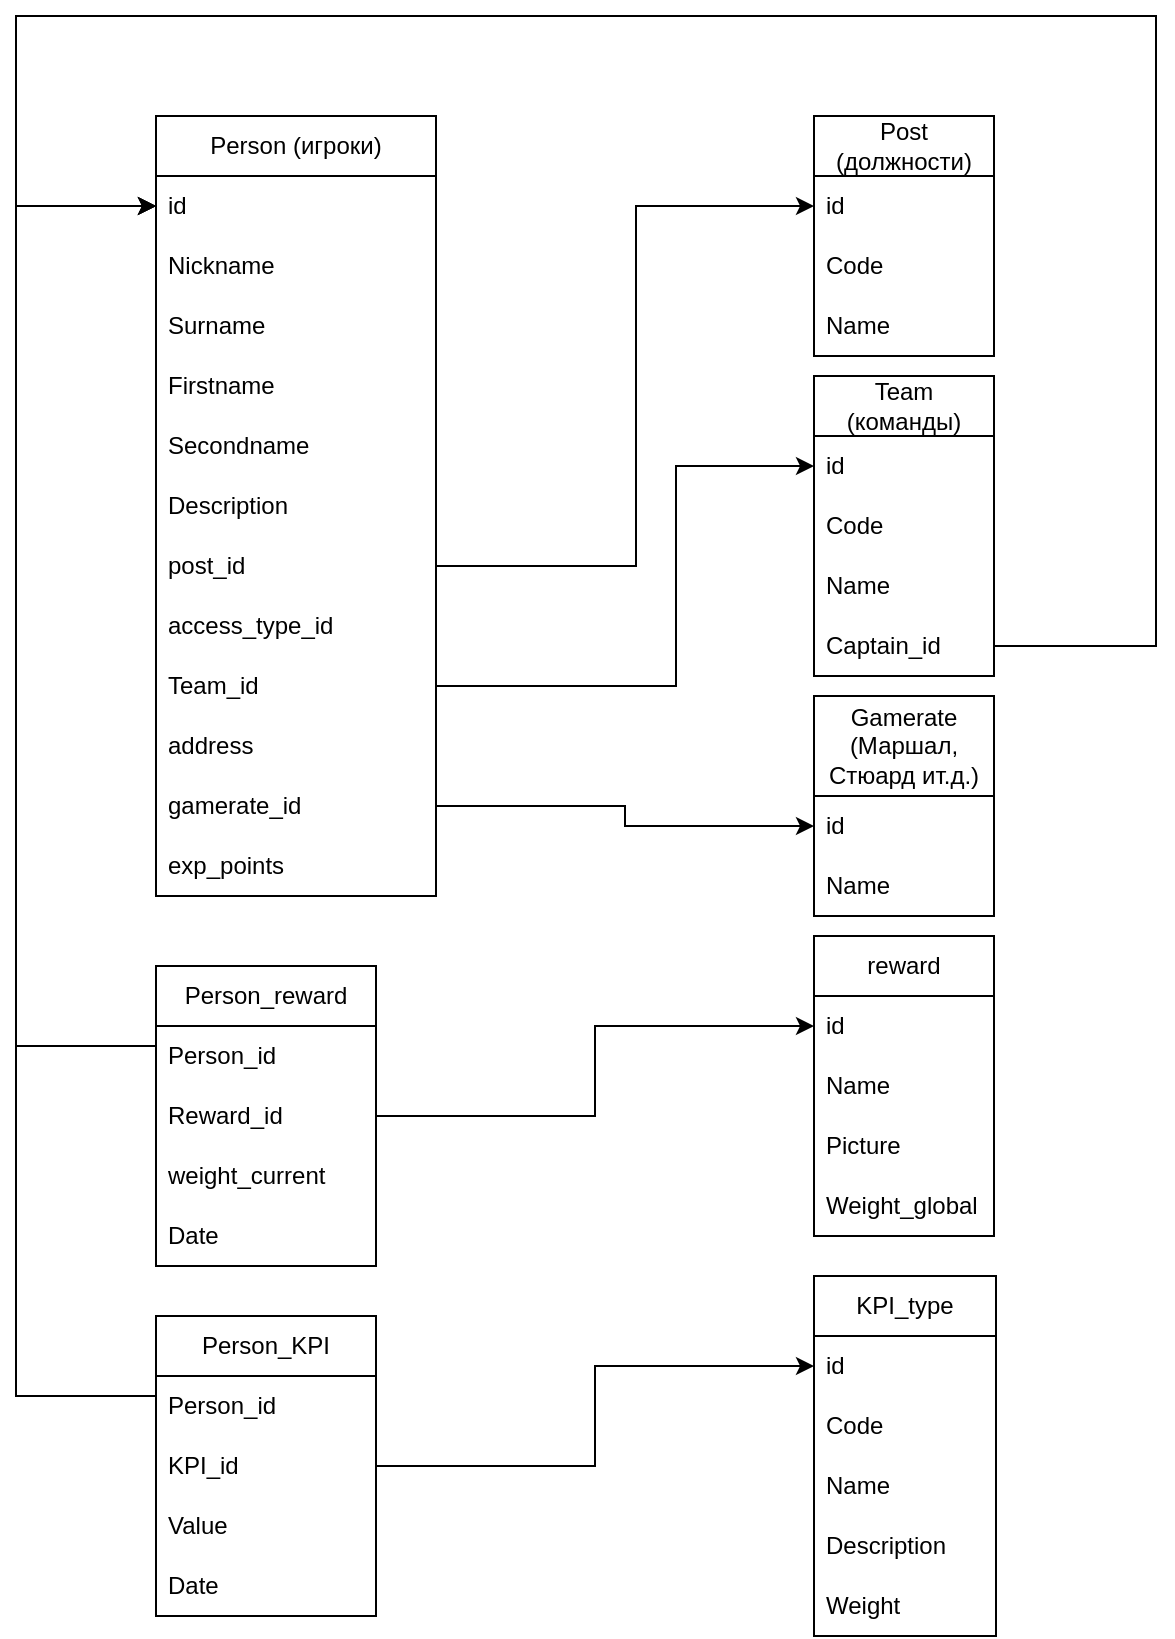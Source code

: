 <mxfile version="22.0.8" type="github">
  <diagram name="Страница — 1" id="BH0KUdok1_8wHToIUYDS">
    <mxGraphModel dx="2261" dy="776" grid="1" gridSize="10" guides="1" tooltips="1" connect="1" arrows="1" fold="1" page="1" pageScale="1" pageWidth="827" pageHeight="1169" math="0" shadow="0">
      <root>
        <mxCell id="0" />
        <mxCell id="1" parent="0" />
        <mxCell id="BMj5wqXqnZ3jkg9GxyGE-1" value="Person (игроки)" style="swimlane;fontStyle=0;childLayout=stackLayout;horizontal=1;startSize=30;horizontalStack=0;resizeParent=1;resizeParentMax=0;resizeLast=0;collapsible=1;marginBottom=0;whiteSpace=wrap;html=1;align=center;" vertex="1" parent="1">
          <mxGeometry x="40" y="80" width="140" height="390" as="geometry" />
        </mxCell>
        <mxCell id="BMj5wqXqnZ3jkg9GxyGE-2" value="id" style="text;strokeColor=none;fillColor=none;align=left;verticalAlign=middle;spacingLeft=4;spacingRight=4;overflow=hidden;points=[[0,0.5],[1,0.5]];portConstraint=eastwest;rotatable=0;whiteSpace=wrap;html=1;" vertex="1" parent="BMj5wqXqnZ3jkg9GxyGE-1">
          <mxGeometry y="30" width="140" height="30" as="geometry" />
        </mxCell>
        <mxCell id="BMj5wqXqnZ3jkg9GxyGE-3" value="Nickname" style="text;strokeColor=none;fillColor=none;align=left;verticalAlign=middle;spacingLeft=4;spacingRight=4;overflow=hidden;points=[[0,0.5],[1,0.5]];portConstraint=eastwest;rotatable=0;whiteSpace=wrap;html=1;" vertex="1" parent="BMj5wqXqnZ3jkg9GxyGE-1">
          <mxGeometry y="60" width="140" height="30" as="geometry" />
        </mxCell>
        <mxCell id="BMj5wqXqnZ3jkg9GxyGE-4" value="Surname" style="text;strokeColor=none;fillColor=none;align=left;verticalAlign=middle;spacingLeft=4;spacingRight=4;overflow=hidden;points=[[0,0.5],[1,0.5]];portConstraint=eastwest;rotatable=0;whiteSpace=wrap;html=1;" vertex="1" parent="BMj5wqXqnZ3jkg9GxyGE-1">
          <mxGeometry y="90" width="140" height="30" as="geometry" />
        </mxCell>
        <mxCell id="BMj5wqXqnZ3jkg9GxyGE-6" value="Firstname" style="text;strokeColor=none;fillColor=none;align=left;verticalAlign=middle;spacingLeft=4;spacingRight=4;overflow=hidden;points=[[0,0.5],[1,0.5]];portConstraint=eastwest;rotatable=0;whiteSpace=wrap;html=1;" vertex="1" parent="BMj5wqXqnZ3jkg9GxyGE-1">
          <mxGeometry y="120" width="140" height="30" as="geometry" />
        </mxCell>
        <mxCell id="BMj5wqXqnZ3jkg9GxyGE-7" value="Secondname" style="text;strokeColor=none;fillColor=none;align=left;verticalAlign=middle;spacingLeft=4;spacingRight=4;overflow=hidden;points=[[0,0.5],[1,0.5]];portConstraint=eastwest;rotatable=0;whiteSpace=wrap;html=1;" vertex="1" parent="BMj5wqXqnZ3jkg9GxyGE-1">
          <mxGeometry y="150" width="140" height="30" as="geometry" />
        </mxCell>
        <mxCell id="BMj5wqXqnZ3jkg9GxyGE-11" value="Description" style="text;strokeColor=none;fillColor=none;align=left;verticalAlign=middle;spacingLeft=4;spacingRight=4;overflow=hidden;points=[[0,0.5],[1,0.5]];portConstraint=eastwest;rotatable=0;whiteSpace=wrap;html=1;" vertex="1" parent="BMj5wqXqnZ3jkg9GxyGE-1">
          <mxGeometry y="180" width="140" height="30" as="geometry" />
        </mxCell>
        <mxCell id="BMj5wqXqnZ3jkg9GxyGE-8" value="post_id" style="text;strokeColor=none;fillColor=none;align=left;verticalAlign=middle;spacingLeft=4;spacingRight=4;overflow=hidden;points=[[0,0.5],[1,0.5]];portConstraint=eastwest;rotatable=0;whiteSpace=wrap;html=1;" vertex="1" parent="BMj5wqXqnZ3jkg9GxyGE-1">
          <mxGeometry y="210" width="140" height="30" as="geometry" />
        </mxCell>
        <mxCell id="BMj5wqXqnZ3jkg9GxyGE-9" value="access_type_id" style="text;strokeColor=none;fillColor=none;align=left;verticalAlign=middle;spacingLeft=4;spacingRight=4;overflow=hidden;points=[[0,0.5],[1,0.5]];portConstraint=eastwest;rotatable=0;whiteSpace=wrap;html=1;" vertex="1" parent="BMj5wqXqnZ3jkg9GxyGE-1">
          <mxGeometry y="240" width="140" height="30" as="geometry" />
        </mxCell>
        <mxCell id="BMj5wqXqnZ3jkg9GxyGE-12" value="Team_id" style="text;strokeColor=none;fillColor=none;align=left;verticalAlign=middle;spacingLeft=4;spacingRight=4;overflow=hidden;points=[[0,0.5],[1,0.5]];portConstraint=eastwest;rotatable=0;whiteSpace=wrap;html=1;" vertex="1" parent="BMj5wqXqnZ3jkg9GxyGE-1">
          <mxGeometry y="270" width="140" height="30" as="geometry" />
        </mxCell>
        <mxCell id="BMj5wqXqnZ3jkg9GxyGE-10" value="address" style="text;strokeColor=none;fillColor=none;align=left;verticalAlign=middle;spacingLeft=4;spacingRight=4;overflow=hidden;points=[[0,0.5],[1,0.5]];portConstraint=eastwest;rotatable=0;whiteSpace=wrap;html=1;" vertex="1" parent="BMj5wqXqnZ3jkg9GxyGE-1">
          <mxGeometry y="300" width="140" height="30" as="geometry" />
        </mxCell>
        <mxCell id="BMj5wqXqnZ3jkg9GxyGE-13" value="gamerate_id" style="text;strokeColor=none;fillColor=none;align=left;verticalAlign=middle;spacingLeft=4;spacingRight=4;overflow=hidden;points=[[0,0.5],[1,0.5]];portConstraint=eastwest;rotatable=0;whiteSpace=wrap;html=1;" vertex="1" parent="BMj5wqXqnZ3jkg9GxyGE-1">
          <mxGeometry y="330" width="140" height="30" as="geometry" />
        </mxCell>
        <mxCell id="BMj5wqXqnZ3jkg9GxyGE-14" value="exp_points" style="text;strokeColor=none;fillColor=none;align=left;verticalAlign=middle;spacingLeft=4;spacingRight=4;overflow=hidden;points=[[0,0.5],[1,0.5]];portConstraint=eastwest;rotatable=0;whiteSpace=wrap;html=1;" vertex="1" parent="BMj5wqXqnZ3jkg9GxyGE-1">
          <mxGeometry y="360" width="140" height="30" as="geometry" />
        </mxCell>
        <mxCell id="BMj5wqXqnZ3jkg9GxyGE-15" value="Post (должности)" style="swimlane;fontStyle=0;childLayout=stackLayout;horizontal=1;startSize=30;horizontalStack=0;resizeParent=1;resizeParentMax=0;resizeLast=0;collapsible=1;marginBottom=0;whiteSpace=wrap;html=1;" vertex="1" parent="1">
          <mxGeometry x="369" y="80" width="90" height="120" as="geometry">
            <mxRectangle x="520" y="80" width="60" height="30" as="alternateBounds" />
          </mxGeometry>
        </mxCell>
        <mxCell id="BMj5wqXqnZ3jkg9GxyGE-16" value="id" style="text;strokeColor=none;fillColor=none;align=left;verticalAlign=middle;spacingLeft=4;spacingRight=4;overflow=hidden;points=[[0,0.5],[1,0.5]];portConstraint=eastwest;rotatable=0;whiteSpace=wrap;html=1;" vertex="1" parent="BMj5wqXqnZ3jkg9GxyGE-15">
          <mxGeometry y="30" width="90" height="30" as="geometry" />
        </mxCell>
        <mxCell id="BMj5wqXqnZ3jkg9GxyGE-17" value="Code" style="text;strokeColor=none;fillColor=none;align=left;verticalAlign=middle;spacingLeft=4;spacingRight=4;overflow=hidden;points=[[0,0.5],[1,0.5]];portConstraint=eastwest;rotatable=0;whiteSpace=wrap;html=1;" vertex="1" parent="BMj5wqXqnZ3jkg9GxyGE-15">
          <mxGeometry y="60" width="90" height="30" as="geometry" />
        </mxCell>
        <mxCell id="BMj5wqXqnZ3jkg9GxyGE-18" value="Name" style="text;strokeColor=none;fillColor=none;align=left;verticalAlign=middle;spacingLeft=4;spacingRight=4;overflow=hidden;points=[[0,0.5],[1,0.5]];portConstraint=eastwest;rotatable=0;whiteSpace=wrap;html=1;" vertex="1" parent="BMj5wqXqnZ3jkg9GxyGE-15">
          <mxGeometry y="90" width="90" height="30" as="geometry" />
        </mxCell>
        <mxCell id="BMj5wqXqnZ3jkg9GxyGE-19" style="edgeStyle=orthogonalEdgeStyle;rounded=0;orthogonalLoop=1;jettySize=auto;html=1;" edge="1" parent="1" source="BMj5wqXqnZ3jkg9GxyGE-8" target="BMj5wqXqnZ3jkg9GxyGE-16">
          <mxGeometry relative="1" as="geometry">
            <Array as="points">
              <mxPoint x="280" y="305" />
              <mxPoint x="280" y="125" />
            </Array>
          </mxGeometry>
        </mxCell>
        <mxCell id="BMj5wqXqnZ3jkg9GxyGE-20" value="Team (команды)" style="swimlane;fontStyle=0;childLayout=stackLayout;horizontal=1;startSize=30;horizontalStack=0;resizeParent=1;resizeParentMax=0;resizeLast=0;collapsible=1;marginBottom=0;whiteSpace=wrap;html=1;" vertex="1" parent="1">
          <mxGeometry x="369" y="210" width="90" height="150" as="geometry" />
        </mxCell>
        <mxCell id="BMj5wqXqnZ3jkg9GxyGE-21" value="id" style="text;strokeColor=none;fillColor=none;align=left;verticalAlign=middle;spacingLeft=4;spacingRight=4;overflow=hidden;points=[[0,0.5],[1,0.5]];portConstraint=eastwest;rotatable=0;whiteSpace=wrap;html=1;" vertex="1" parent="BMj5wqXqnZ3jkg9GxyGE-20">
          <mxGeometry y="30" width="90" height="30" as="geometry" />
        </mxCell>
        <mxCell id="BMj5wqXqnZ3jkg9GxyGE-22" value="Code" style="text;strokeColor=none;fillColor=none;align=left;verticalAlign=middle;spacingLeft=4;spacingRight=4;overflow=hidden;points=[[0,0.5],[1,0.5]];portConstraint=eastwest;rotatable=0;whiteSpace=wrap;html=1;" vertex="1" parent="BMj5wqXqnZ3jkg9GxyGE-20">
          <mxGeometry y="60" width="90" height="30" as="geometry" />
        </mxCell>
        <mxCell id="BMj5wqXqnZ3jkg9GxyGE-23" value="Name" style="text;strokeColor=none;fillColor=none;align=left;verticalAlign=middle;spacingLeft=4;spacingRight=4;overflow=hidden;points=[[0,0.5],[1,0.5]];portConstraint=eastwest;rotatable=0;whiteSpace=wrap;html=1;" vertex="1" parent="BMj5wqXqnZ3jkg9GxyGE-20">
          <mxGeometry y="90" width="90" height="30" as="geometry" />
        </mxCell>
        <mxCell id="BMj5wqXqnZ3jkg9GxyGE-24" value="Captain_id" style="text;strokeColor=none;fillColor=none;align=left;verticalAlign=middle;spacingLeft=4;spacingRight=4;overflow=hidden;points=[[0,0.5],[1,0.5]];portConstraint=eastwest;rotatable=0;whiteSpace=wrap;html=1;" vertex="1" parent="BMj5wqXqnZ3jkg9GxyGE-20">
          <mxGeometry y="120" width="90" height="30" as="geometry" />
        </mxCell>
        <mxCell id="BMj5wqXqnZ3jkg9GxyGE-25" style="edgeStyle=orthogonalEdgeStyle;rounded=0;orthogonalLoop=1;jettySize=auto;html=1;" edge="1" parent="1" source="BMj5wqXqnZ3jkg9GxyGE-24" target="BMj5wqXqnZ3jkg9GxyGE-2">
          <mxGeometry relative="1" as="geometry">
            <Array as="points">
              <mxPoint x="540" y="345" />
              <mxPoint x="540" y="30" />
              <mxPoint x="-30" y="30" />
              <mxPoint x="-30" y="125" />
            </Array>
          </mxGeometry>
        </mxCell>
        <mxCell id="BMj5wqXqnZ3jkg9GxyGE-27" style="edgeStyle=orthogonalEdgeStyle;rounded=0;orthogonalLoop=1;jettySize=auto;html=1;entryX=0;entryY=0.5;entryDx=0;entryDy=0;" edge="1" parent="1" source="BMj5wqXqnZ3jkg9GxyGE-12" target="BMj5wqXqnZ3jkg9GxyGE-21">
          <mxGeometry relative="1" as="geometry">
            <Array as="points">
              <mxPoint x="300" y="365" />
              <mxPoint x="300" y="255" />
            </Array>
          </mxGeometry>
        </mxCell>
        <mxCell id="BMj5wqXqnZ3jkg9GxyGE-30" value="Gamerate (Маршал, Стюард ит.д.)" style="swimlane;fontStyle=0;childLayout=stackLayout;horizontal=1;startSize=50;horizontalStack=0;resizeParent=1;resizeParentMax=0;resizeLast=0;collapsible=1;marginBottom=0;whiteSpace=wrap;html=1;" vertex="1" parent="1">
          <mxGeometry x="369" y="370" width="90" height="110" as="geometry" />
        </mxCell>
        <mxCell id="BMj5wqXqnZ3jkg9GxyGE-31" value="id" style="text;strokeColor=none;fillColor=none;align=left;verticalAlign=middle;spacingLeft=4;spacingRight=4;overflow=hidden;points=[[0,0.5],[1,0.5]];portConstraint=eastwest;rotatable=0;whiteSpace=wrap;html=1;" vertex="1" parent="BMj5wqXqnZ3jkg9GxyGE-30">
          <mxGeometry y="50" width="90" height="30" as="geometry" />
        </mxCell>
        <mxCell id="BMj5wqXqnZ3jkg9GxyGE-32" value="Name" style="text;strokeColor=none;fillColor=none;align=left;verticalAlign=middle;spacingLeft=4;spacingRight=4;overflow=hidden;points=[[0,0.5],[1,0.5]];portConstraint=eastwest;rotatable=0;whiteSpace=wrap;html=1;" vertex="1" parent="BMj5wqXqnZ3jkg9GxyGE-30">
          <mxGeometry y="80" width="90" height="30" as="geometry" />
        </mxCell>
        <mxCell id="BMj5wqXqnZ3jkg9GxyGE-34" style="edgeStyle=orthogonalEdgeStyle;rounded=0;orthogonalLoop=1;jettySize=auto;html=1;" edge="1" parent="1" source="BMj5wqXqnZ3jkg9GxyGE-13" target="BMj5wqXqnZ3jkg9GxyGE-31">
          <mxGeometry relative="1" as="geometry" />
        </mxCell>
        <mxCell id="BMj5wqXqnZ3jkg9GxyGE-35" value="reward" style="swimlane;fontStyle=0;childLayout=stackLayout;horizontal=1;startSize=30;horizontalStack=0;resizeParent=1;resizeParentMax=0;resizeLast=0;collapsible=1;marginBottom=0;whiteSpace=wrap;html=1;" vertex="1" parent="1">
          <mxGeometry x="369" y="490" width="90" height="150" as="geometry" />
        </mxCell>
        <mxCell id="BMj5wqXqnZ3jkg9GxyGE-36" value="id" style="text;strokeColor=none;fillColor=none;align=left;verticalAlign=middle;spacingLeft=4;spacingRight=4;overflow=hidden;points=[[0,0.5],[1,0.5]];portConstraint=eastwest;rotatable=0;whiteSpace=wrap;html=1;" vertex="1" parent="BMj5wqXqnZ3jkg9GxyGE-35">
          <mxGeometry y="30" width="90" height="30" as="geometry" />
        </mxCell>
        <mxCell id="BMj5wqXqnZ3jkg9GxyGE-37" value="Name" style="text;strokeColor=none;fillColor=none;align=left;verticalAlign=middle;spacingLeft=4;spacingRight=4;overflow=hidden;points=[[0,0.5],[1,0.5]];portConstraint=eastwest;rotatable=0;whiteSpace=wrap;html=1;" vertex="1" parent="BMj5wqXqnZ3jkg9GxyGE-35">
          <mxGeometry y="60" width="90" height="30" as="geometry" />
        </mxCell>
        <mxCell id="BMj5wqXqnZ3jkg9GxyGE-38" value="Picture" style="text;strokeColor=none;fillColor=none;align=left;verticalAlign=middle;spacingLeft=4;spacingRight=4;overflow=hidden;points=[[0,0.5],[1,0.5]];portConstraint=eastwest;rotatable=0;whiteSpace=wrap;html=1;" vertex="1" parent="BMj5wqXqnZ3jkg9GxyGE-35">
          <mxGeometry y="90" width="90" height="30" as="geometry" />
        </mxCell>
        <mxCell id="BMj5wqXqnZ3jkg9GxyGE-51" value="Weight_global" style="text;strokeColor=none;fillColor=none;align=left;verticalAlign=middle;spacingLeft=4;spacingRight=4;overflow=hidden;points=[[0,0.5],[1,0.5]];portConstraint=eastwest;rotatable=0;whiteSpace=wrap;html=1;" vertex="1" parent="BMj5wqXqnZ3jkg9GxyGE-35">
          <mxGeometry y="120" width="90" height="30" as="geometry" />
        </mxCell>
        <mxCell id="BMj5wqXqnZ3jkg9GxyGE-41" value="Person_reward" style="swimlane;fontStyle=0;childLayout=stackLayout;horizontal=1;startSize=30;horizontalStack=0;resizeParent=1;resizeParentMax=0;resizeLast=0;collapsible=1;marginBottom=0;whiteSpace=wrap;html=1;" vertex="1" parent="1">
          <mxGeometry x="40" y="505" width="110" height="150" as="geometry" />
        </mxCell>
        <mxCell id="BMj5wqXqnZ3jkg9GxyGE-42" value="Person_id" style="text;strokeColor=none;fillColor=none;align=left;verticalAlign=middle;spacingLeft=4;spacingRight=4;overflow=hidden;points=[[0,0.5],[1,0.5]];portConstraint=eastwest;rotatable=0;whiteSpace=wrap;html=1;" vertex="1" parent="BMj5wqXqnZ3jkg9GxyGE-41">
          <mxGeometry y="30" width="110" height="30" as="geometry" />
        </mxCell>
        <mxCell id="BMj5wqXqnZ3jkg9GxyGE-43" value="Reward_id" style="text;strokeColor=none;fillColor=none;align=left;verticalAlign=middle;spacingLeft=4;spacingRight=4;overflow=hidden;points=[[0,0.5],[1,0.5]];portConstraint=eastwest;rotatable=0;whiteSpace=wrap;html=1;" vertex="1" parent="BMj5wqXqnZ3jkg9GxyGE-41">
          <mxGeometry y="60" width="110" height="30" as="geometry" />
        </mxCell>
        <mxCell id="BMj5wqXqnZ3jkg9GxyGE-44" value="weight_current" style="text;strokeColor=none;fillColor=none;align=left;verticalAlign=middle;spacingLeft=4;spacingRight=4;overflow=hidden;points=[[0,0.5],[1,0.5]];portConstraint=eastwest;rotatable=0;whiteSpace=wrap;html=1;" vertex="1" parent="BMj5wqXqnZ3jkg9GxyGE-41">
          <mxGeometry y="90" width="110" height="30" as="geometry" />
        </mxCell>
        <mxCell id="BMj5wqXqnZ3jkg9GxyGE-61" value="Date" style="text;strokeColor=none;fillColor=none;align=left;verticalAlign=middle;spacingLeft=4;spacingRight=4;overflow=hidden;points=[[0,0.5],[1,0.5]];portConstraint=eastwest;rotatable=0;whiteSpace=wrap;html=1;" vertex="1" parent="BMj5wqXqnZ3jkg9GxyGE-41">
          <mxGeometry y="120" width="110" height="30" as="geometry" />
        </mxCell>
        <mxCell id="BMj5wqXqnZ3jkg9GxyGE-45" style="edgeStyle=orthogonalEdgeStyle;rounded=0;orthogonalLoop=1;jettySize=auto;html=1;entryX=0;entryY=0.5;entryDx=0;entryDy=0;" edge="1" parent="1" source="BMj5wqXqnZ3jkg9GxyGE-43" target="BMj5wqXqnZ3jkg9GxyGE-36">
          <mxGeometry relative="1" as="geometry" />
        </mxCell>
        <mxCell id="BMj5wqXqnZ3jkg9GxyGE-46" style="edgeStyle=orthogonalEdgeStyle;rounded=0;orthogonalLoop=1;jettySize=auto;html=1;entryX=0;entryY=0.5;entryDx=0;entryDy=0;" edge="1" parent="1" source="BMj5wqXqnZ3jkg9GxyGE-42" target="BMj5wqXqnZ3jkg9GxyGE-2">
          <mxGeometry relative="1" as="geometry">
            <Array as="points">
              <mxPoint x="-30" y="545" />
              <mxPoint x="-30" y="125" />
            </Array>
          </mxGeometry>
        </mxCell>
        <mxCell id="BMj5wqXqnZ3jkg9GxyGE-47" value="KPI_type" style="swimlane;fontStyle=0;childLayout=stackLayout;horizontal=1;startSize=30;horizontalStack=0;resizeParent=1;resizeParentMax=0;resizeLast=0;collapsible=1;marginBottom=0;whiteSpace=wrap;html=1;" vertex="1" parent="1">
          <mxGeometry x="369" y="660" width="91" height="180" as="geometry" />
        </mxCell>
        <mxCell id="BMj5wqXqnZ3jkg9GxyGE-48" value="id" style="text;strokeColor=none;fillColor=none;align=left;verticalAlign=middle;spacingLeft=4;spacingRight=4;overflow=hidden;points=[[0,0.5],[1,0.5]];portConstraint=eastwest;rotatable=0;whiteSpace=wrap;html=1;" vertex="1" parent="BMj5wqXqnZ3jkg9GxyGE-47">
          <mxGeometry y="30" width="91" height="30" as="geometry" />
        </mxCell>
        <mxCell id="BMj5wqXqnZ3jkg9GxyGE-59" value="Code" style="text;strokeColor=none;fillColor=none;align=left;verticalAlign=middle;spacingLeft=4;spacingRight=4;overflow=hidden;points=[[0,0.5],[1,0.5]];portConstraint=eastwest;rotatable=0;whiteSpace=wrap;html=1;" vertex="1" parent="BMj5wqXqnZ3jkg9GxyGE-47">
          <mxGeometry y="60" width="91" height="30" as="geometry" />
        </mxCell>
        <mxCell id="BMj5wqXqnZ3jkg9GxyGE-49" value="Name" style="text;strokeColor=none;fillColor=none;align=left;verticalAlign=middle;spacingLeft=4;spacingRight=4;overflow=hidden;points=[[0,0.5],[1,0.5]];portConstraint=eastwest;rotatable=0;whiteSpace=wrap;html=1;" vertex="1" parent="BMj5wqXqnZ3jkg9GxyGE-47">
          <mxGeometry y="90" width="91" height="30" as="geometry" />
        </mxCell>
        <mxCell id="BMj5wqXqnZ3jkg9GxyGE-50" value="Description" style="text;strokeColor=none;fillColor=none;align=left;verticalAlign=middle;spacingLeft=4;spacingRight=4;overflow=hidden;points=[[0,0.5],[1,0.5]];portConstraint=eastwest;rotatable=0;whiteSpace=wrap;html=1;" vertex="1" parent="BMj5wqXqnZ3jkg9GxyGE-47">
          <mxGeometry y="120" width="91" height="30" as="geometry" />
        </mxCell>
        <mxCell id="BMj5wqXqnZ3jkg9GxyGE-52" value="Weight" style="text;strokeColor=none;fillColor=none;align=left;verticalAlign=middle;spacingLeft=4;spacingRight=4;overflow=hidden;points=[[0,0.5],[1,0.5]];portConstraint=eastwest;rotatable=0;whiteSpace=wrap;html=1;" vertex="1" parent="BMj5wqXqnZ3jkg9GxyGE-47">
          <mxGeometry y="150" width="91" height="30" as="geometry" />
        </mxCell>
        <mxCell id="BMj5wqXqnZ3jkg9GxyGE-53" value="Person_KPI" style="swimlane;fontStyle=0;childLayout=stackLayout;horizontal=1;startSize=30;horizontalStack=0;resizeParent=1;resizeParentMax=0;resizeLast=0;collapsible=1;marginBottom=0;whiteSpace=wrap;html=1;" vertex="1" parent="1">
          <mxGeometry x="40" y="680" width="110" height="150" as="geometry" />
        </mxCell>
        <mxCell id="BMj5wqXqnZ3jkg9GxyGE-54" value="Person_id" style="text;strokeColor=none;fillColor=none;align=left;verticalAlign=middle;spacingLeft=4;spacingRight=4;overflow=hidden;points=[[0,0.5],[1,0.5]];portConstraint=eastwest;rotatable=0;whiteSpace=wrap;html=1;" vertex="1" parent="BMj5wqXqnZ3jkg9GxyGE-53">
          <mxGeometry y="30" width="110" height="30" as="geometry" />
        </mxCell>
        <mxCell id="BMj5wqXqnZ3jkg9GxyGE-55" value="KPI_id" style="text;strokeColor=none;fillColor=none;align=left;verticalAlign=middle;spacingLeft=4;spacingRight=4;overflow=hidden;points=[[0,0.5],[1,0.5]];portConstraint=eastwest;rotatable=0;whiteSpace=wrap;html=1;" vertex="1" parent="BMj5wqXqnZ3jkg9GxyGE-53">
          <mxGeometry y="60" width="110" height="30" as="geometry" />
        </mxCell>
        <mxCell id="BMj5wqXqnZ3jkg9GxyGE-56" value="Value" style="text;strokeColor=none;fillColor=none;align=left;verticalAlign=middle;spacingLeft=4;spacingRight=4;overflow=hidden;points=[[0,0.5],[1,0.5]];portConstraint=eastwest;rotatable=0;whiteSpace=wrap;html=1;" vertex="1" parent="BMj5wqXqnZ3jkg9GxyGE-53">
          <mxGeometry y="90" width="110" height="30" as="geometry" />
        </mxCell>
        <mxCell id="BMj5wqXqnZ3jkg9GxyGE-60" value="Date" style="text;strokeColor=none;fillColor=none;align=left;verticalAlign=middle;spacingLeft=4;spacingRight=4;overflow=hidden;points=[[0,0.5],[1,0.5]];portConstraint=eastwest;rotatable=0;whiteSpace=wrap;html=1;" vertex="1" parent="BMj5wqXqnZ3jkg9GxyGE-53">
          <mxGeometry y="120" width="110" height="30" as="geometry" />
        </mxCell>
        <mxCell id="BMj5wqXqnZ3jkg9GxyGE-57" style="edgeStyle=orthogonalEdgeStyle;rounded=0;orthogonalLoop=1;jettySize=auto;html=1;" edge="1" parent="1" source="BMj5wqXqnZ3jkg9GxyGE-54" target="BMj5wqXqnZ3jkg9GxyGE-2">
          <mxGeometry relative="1" as="geometry">
            <Array as="points">
              <mxPoint x="-30" y="720" />
              <mxPoint x="-30" y="125" />
            </Array>
          </mxGeometry>
        </mxCell>
        <mxCell id="BMj5wqXqnZ3jkg9GxyGE-58" style="edgeStyle=orthogonalEdgeStyle;rounded=0;orthogonalLoop=1;jettySize=auto;html=1;entryX=0;entryY=0.5;entryDx=0;entryDy=0;" edge="1" parent="1" source="BMj5wqXqnZ3jkg9GxyGE-55" target="BMj5wqXqnZ3jkg9GxyGE-48">
          <mxGeometry relative="1" as="geometry" />
        </mxCell>
      </root>
    </mxGraphModel>
  </diagram>
</mxfile>

